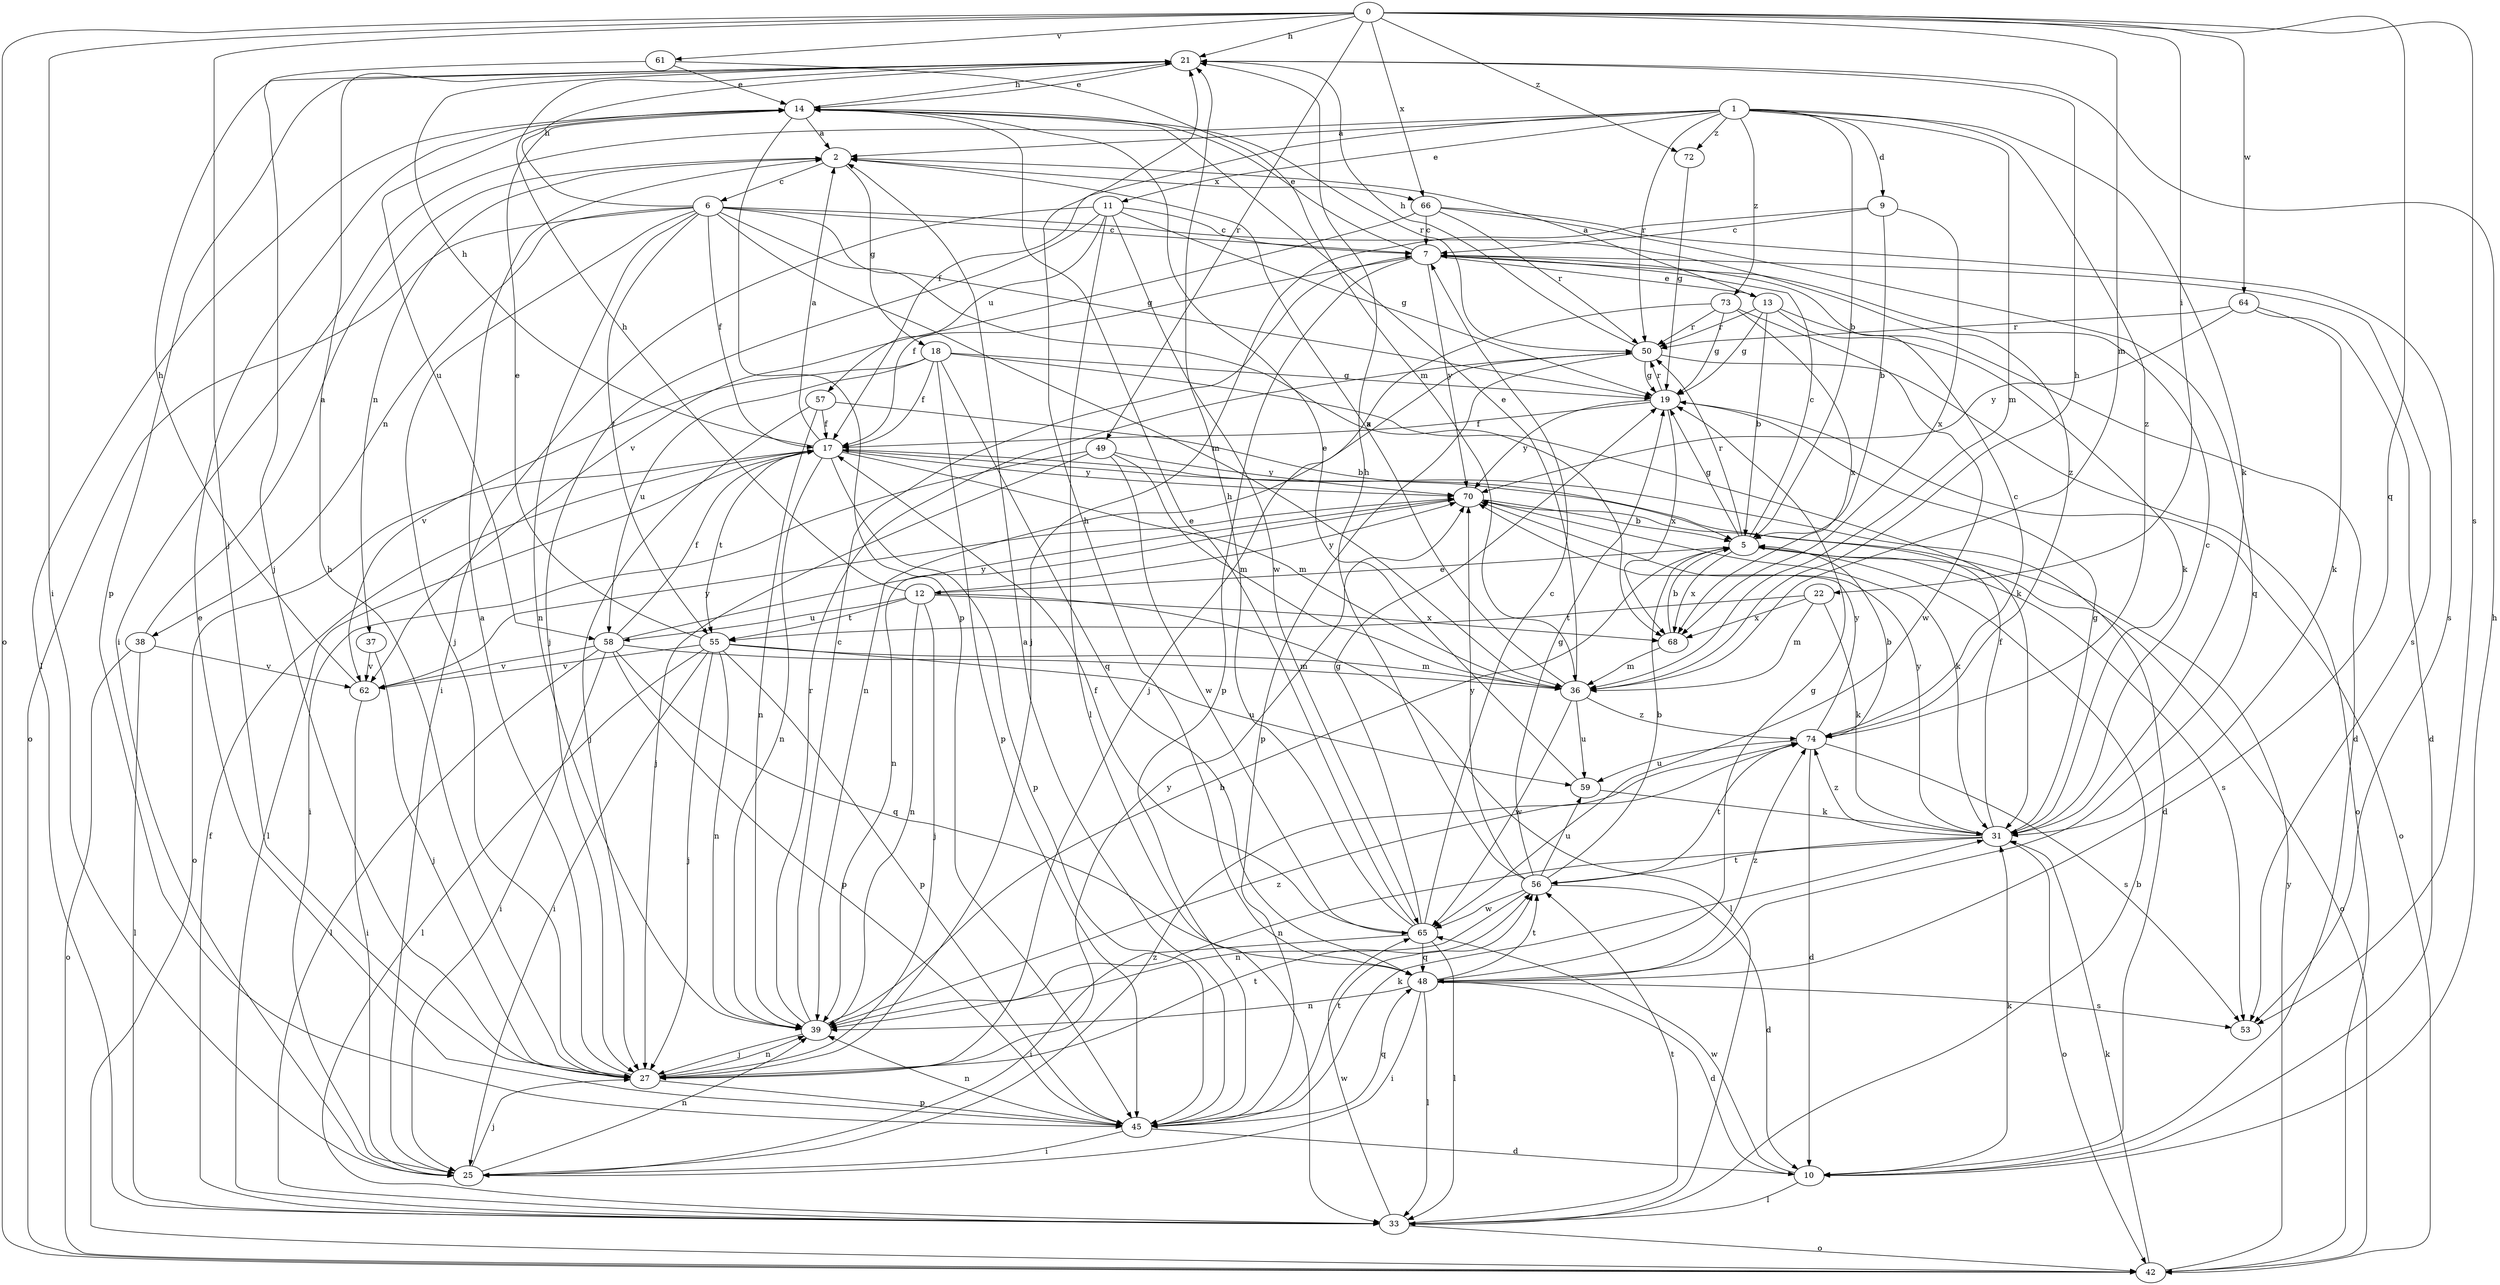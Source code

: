 strict digraph  {
0;
1;
2;
5;
6;
7;
9;
10;
11;
12;
13;
14;
17;
18;
19;
21;
22;
25;
27;
31;
33;
36;
37;
38;
39;
42;
45;
48;
49;
50;
53;
55;
56;
57;
58;
59;
61;
62;
64;
65;
66;
68;
70;
72;
73;
74;
0 -> 21  [label=h];
0 -> 22  [label=i];
0 -> 25  [label=i];
0 -> 27  [label=j];
0 -> 36  [label=m];
0 -> 42  [label=o];
0 -> 48  [label=q];
0 -> 49  [label=r];
0 -> 53  [label=s];
0 -> 61  [label=v];
0 -> 64  [label=w];
0 -> 66  [label=x];
0 -> 72  [label=z];
1 -> 2  [label=a];
1 -> 5  [label=b];
1 -> 9  [label=d];
1 -> 11  [label=e];
1 -> 17  [label=f];
1 -> 25  [label=i];
1 -> 31  [label=k];
1 -> 36  [label=m];
1 -> 50  [label=r];
1 -> 72  [label=z];
1 -> 73  [label=z];
1 -> 74  [label=z];
2 -> 6  [label=c];
2 -> 18  [label=g];
2 -> 37  [label=n];
2 -> 66  [label=x];
5 -> 7  [label=c];
5 -> 12  [label=e];
5 -> 19  [label=g];
5 -> 42  [label=o];
5 -> 50  [label=r];
5 -> 53  [label=s];
5 -> 68  [label=x];
6 -> 7  [label=c];
6 -> 17  [label=f];
6 -> 19  [label=g];
6 -> 21  [label=h];
6 -> 27  [label=j];
6 -> 36  [label=m];
6 -> 38  [label=n];
6 -> 39  [label=n];
6 -> 42  [label=o];
6 -> 55  [label=t];
6 -> 68  [label=x];
6 -> 74  [label=z];
7 -> 13  [label=e];
7 -> 14  [label=e];
7 -> 17  [label=f];
7 -> 45  [label=p];
7 -> 53  [label=s];
7 -> 70  [label=y];
9 -> 5  [label=b];
9 -> 7  [label=c];
9 -> 27  [label=j];
9 -> 68  [label=x];
10 -> 21  [label=h];
10 -> 31  [label=k];
10 -> 33  [label=l];
10 -> 65  [label=w];
11 -> 7  [label=c];
11 -> 19  [label=g];
11 -> 25  [label=i];
11 -> 27  [label=j];
11 -> 33  [label=l];
11 -> 57  [label=u];
11 -> 65  [label=w];
12 -> 21  [label=h];
12 -> 27  [label=j];
12 -> 33  [label=l];
12 -> 39  [label=n];
12 -> 55  [label=t];
12 -> 58  [label=u];
12 -> 68  [label=x];
12 -> 70  [label=y];
13 -> 2  [label=a];
13 -> 5  [label=b];
13 -> 10  [label=d];
13 -> 19  [label=g];
13 -> 31  [label=k];
13 -> 50  [label=r];
14 -> 2  [label=a];
14 -> 21  [label=h];
14 -> 33  [label=l];
14 -> 45  [label=p];
14 -> 50  [label=r];
14 -> 58  [label=u];
17 -> 2  [label=a];
17 -> 10  [label=d];
17 -> 21  [label=h];
17 -> 33  [label=l];
17 -> 36  [label=m];
17 -> 39  [label=n];
17 -> 42  [label=o];
17 -> 45  [label=p];
17 -> 55  [label=t];
17 -> 70  [label=y];
18 -> 17  [label=f];
18 -> 19  [label=g];
18 -> 31  [label=k];
18 -> 45  [label=p];
18 -> 48  [label=q];
18 -> 58  [label=u];
18 -> 62  [label=v];
19 -> 17  [label=f];
19 -> 42  [label=o];
19 -> 50  [label=r];
19 -> 68  [label=x];
19 -> 70  [label=y];
21 -> 14  [label=e];
21 -> 45  [label=p];
22 -> 31  [label=k];
22 -> 36  [label=m];
22 -> 55  [label=t];
22 -> 68  [label=x];
25 -> 27  [label=j];
25 -> 39  [label=n];
25 -> 74  [label=z];
27 -> 2  [label=a];
27 -> 21  [label=h];
27 -> 39  [label=n];
27 -> 45  [label=p];
27 -> 56  [label=t];
27 -> 70  [label=y];
31 -> 7  [label=c];
31 -> 17  [label=f];
31 -> 19  [label=g];
31 -> 39  [label=n];
31 -> 42  [label=o];
31 -> 56  [label=t];
31 -> 70  [label=y];
31 -> 74  [label=z];
33 -> 5  [label=b];
33 -> 17  [label=f];
33 -> 42  [label=o];
33 -> 56  [label=t];
33 -> 65  [label=w];
36 -> 2  [label=a];
36 -> 14  [label=e];
36 -> 21  [label=h];
36 -> 59  [label=u];
36 -> 65  [label=w];
36 -> 74  [label=z];
37 -> 27  [label=j];
37 -> 62  [label=v];
38 -> 2  [label=a];
38 -> 33  [label=l];
38 -> 42  [label=o];
38 -> 62  [label=v];
39 -> 5  [label=b];
39 -> 7  [label=c];
39 -> 27  [label=j];
39 -> 50  [label=r];
39 -> 74  [label=z];
42 -> 31  [label=k];
42 -> 70  [label=y];
45 -> 2  [label=a];
45 -> 10  [label=d];
45 -> 14  [label=e];
45 -> 25  [label=i];
45 -> 31  [label=k];
45 -> 39  [label=n];
45 -> 48  [label=q];
45 -> 56  [label=t];
48 -> 10  [label=d];
48 -> 19  [label=g];
48 -> 21  [label=h];
48 -> 25  [label=i];
48 -> 33  [label=l];
48 -> 39  [label=n];
48 -> 53  [label=s];
48 -> 56  [label=t];
48 -> 74  [label=z];
49 -> 25  [label=i];
49 -> 27  [label=j];
49 -> 36  [label=m];
49 -> 65  [label=w];
49 -> 70  [label=y];
50 -> 19  [label=g];
50 -> 21  [label=h];
50 -> 39  [label=n];
50 -> 42  [label=o];
50 -> 45  [label=p];
55 -> 14  [label=e];
55 -> 25  [label=i];
55 -> 27  [label=j];
55 -> 33  [label=l];
55 -> 36  [label=m];
55 -> 39  [label=n];
55 -> 45  [label=p];
55 -> 59  [label=u];
55 -> 62  [label=v];
56 -> 5  [label=b];
56 -> 10  [label=d];
56 -> 19  [label=g];
56 -> 21  [label=h];
56 -> 39  [label=n];
56 -> 59  [label=u];
56 -> 65  [label=w];
56 -> 70  [label=y];
57 -> 5  [label=b];
57 -> 17  [label=f];
57 -> 27  [label=j];
57 -> 39  [label=n];
58 -> 17  [label=f];
58 -> 25  [label=i];
58 -> 33  [label=l];
58 -> 36  [label=m];
58 -> 45  [label=p];
58 -> 48  [label=q];
58 -> 62  [label=v];
58 -> 70  [label=y];
59 -> 14  [label=e];
59 -> 31  [label=k];
61 -> 14  [label=e];
61 -> 27  [label=j];
61 -> 36  [label=m];
62 -> 21  [label=h];
62 -> 25  [label=i];
62 -> 70  [label=y];
64 -> 10  [label=d];
64 -> 31  [label=k];
64 -> 50  [label=r];
64 -> 70  [label=y];
65 -> 7  [label=c];
65 -> 14  [label=e];
65 -> 17  [label=f];
65 -> 19  [label=g];
65 -> 21  [label=h];
65 -> 25  [label=i];
65 -> 33  [label=l];
65 -> 48  [label=q];
66 -> 7  [label=c];
66 -> 48  [label=q];
66 -> 50  [label=r];
66 -> 53  [label=s];
66 -> 62  [label=v];
68 -> 5  [label=b];
68 -> 36  [label=m];
70 -> 5  [label=b];
70 -> 31  [label=k];
70 -> 39  [label=n];
72 -> 19  [label=g];
73 -> 19  [label=g];
73 -> 27  [label=j];
73 -> 50  [label=r];
73 -> 65  [label=w];
73 -> 68  [label=x];
74 -> 5  [label=b];
74 -> 7  [label=c];
74 -> 10  [label=d];
74 -> 53  [label=s];
74 -> 56  [label=t];
74 -> 59  [label=u];
74 -> 70  [label=y];
}
